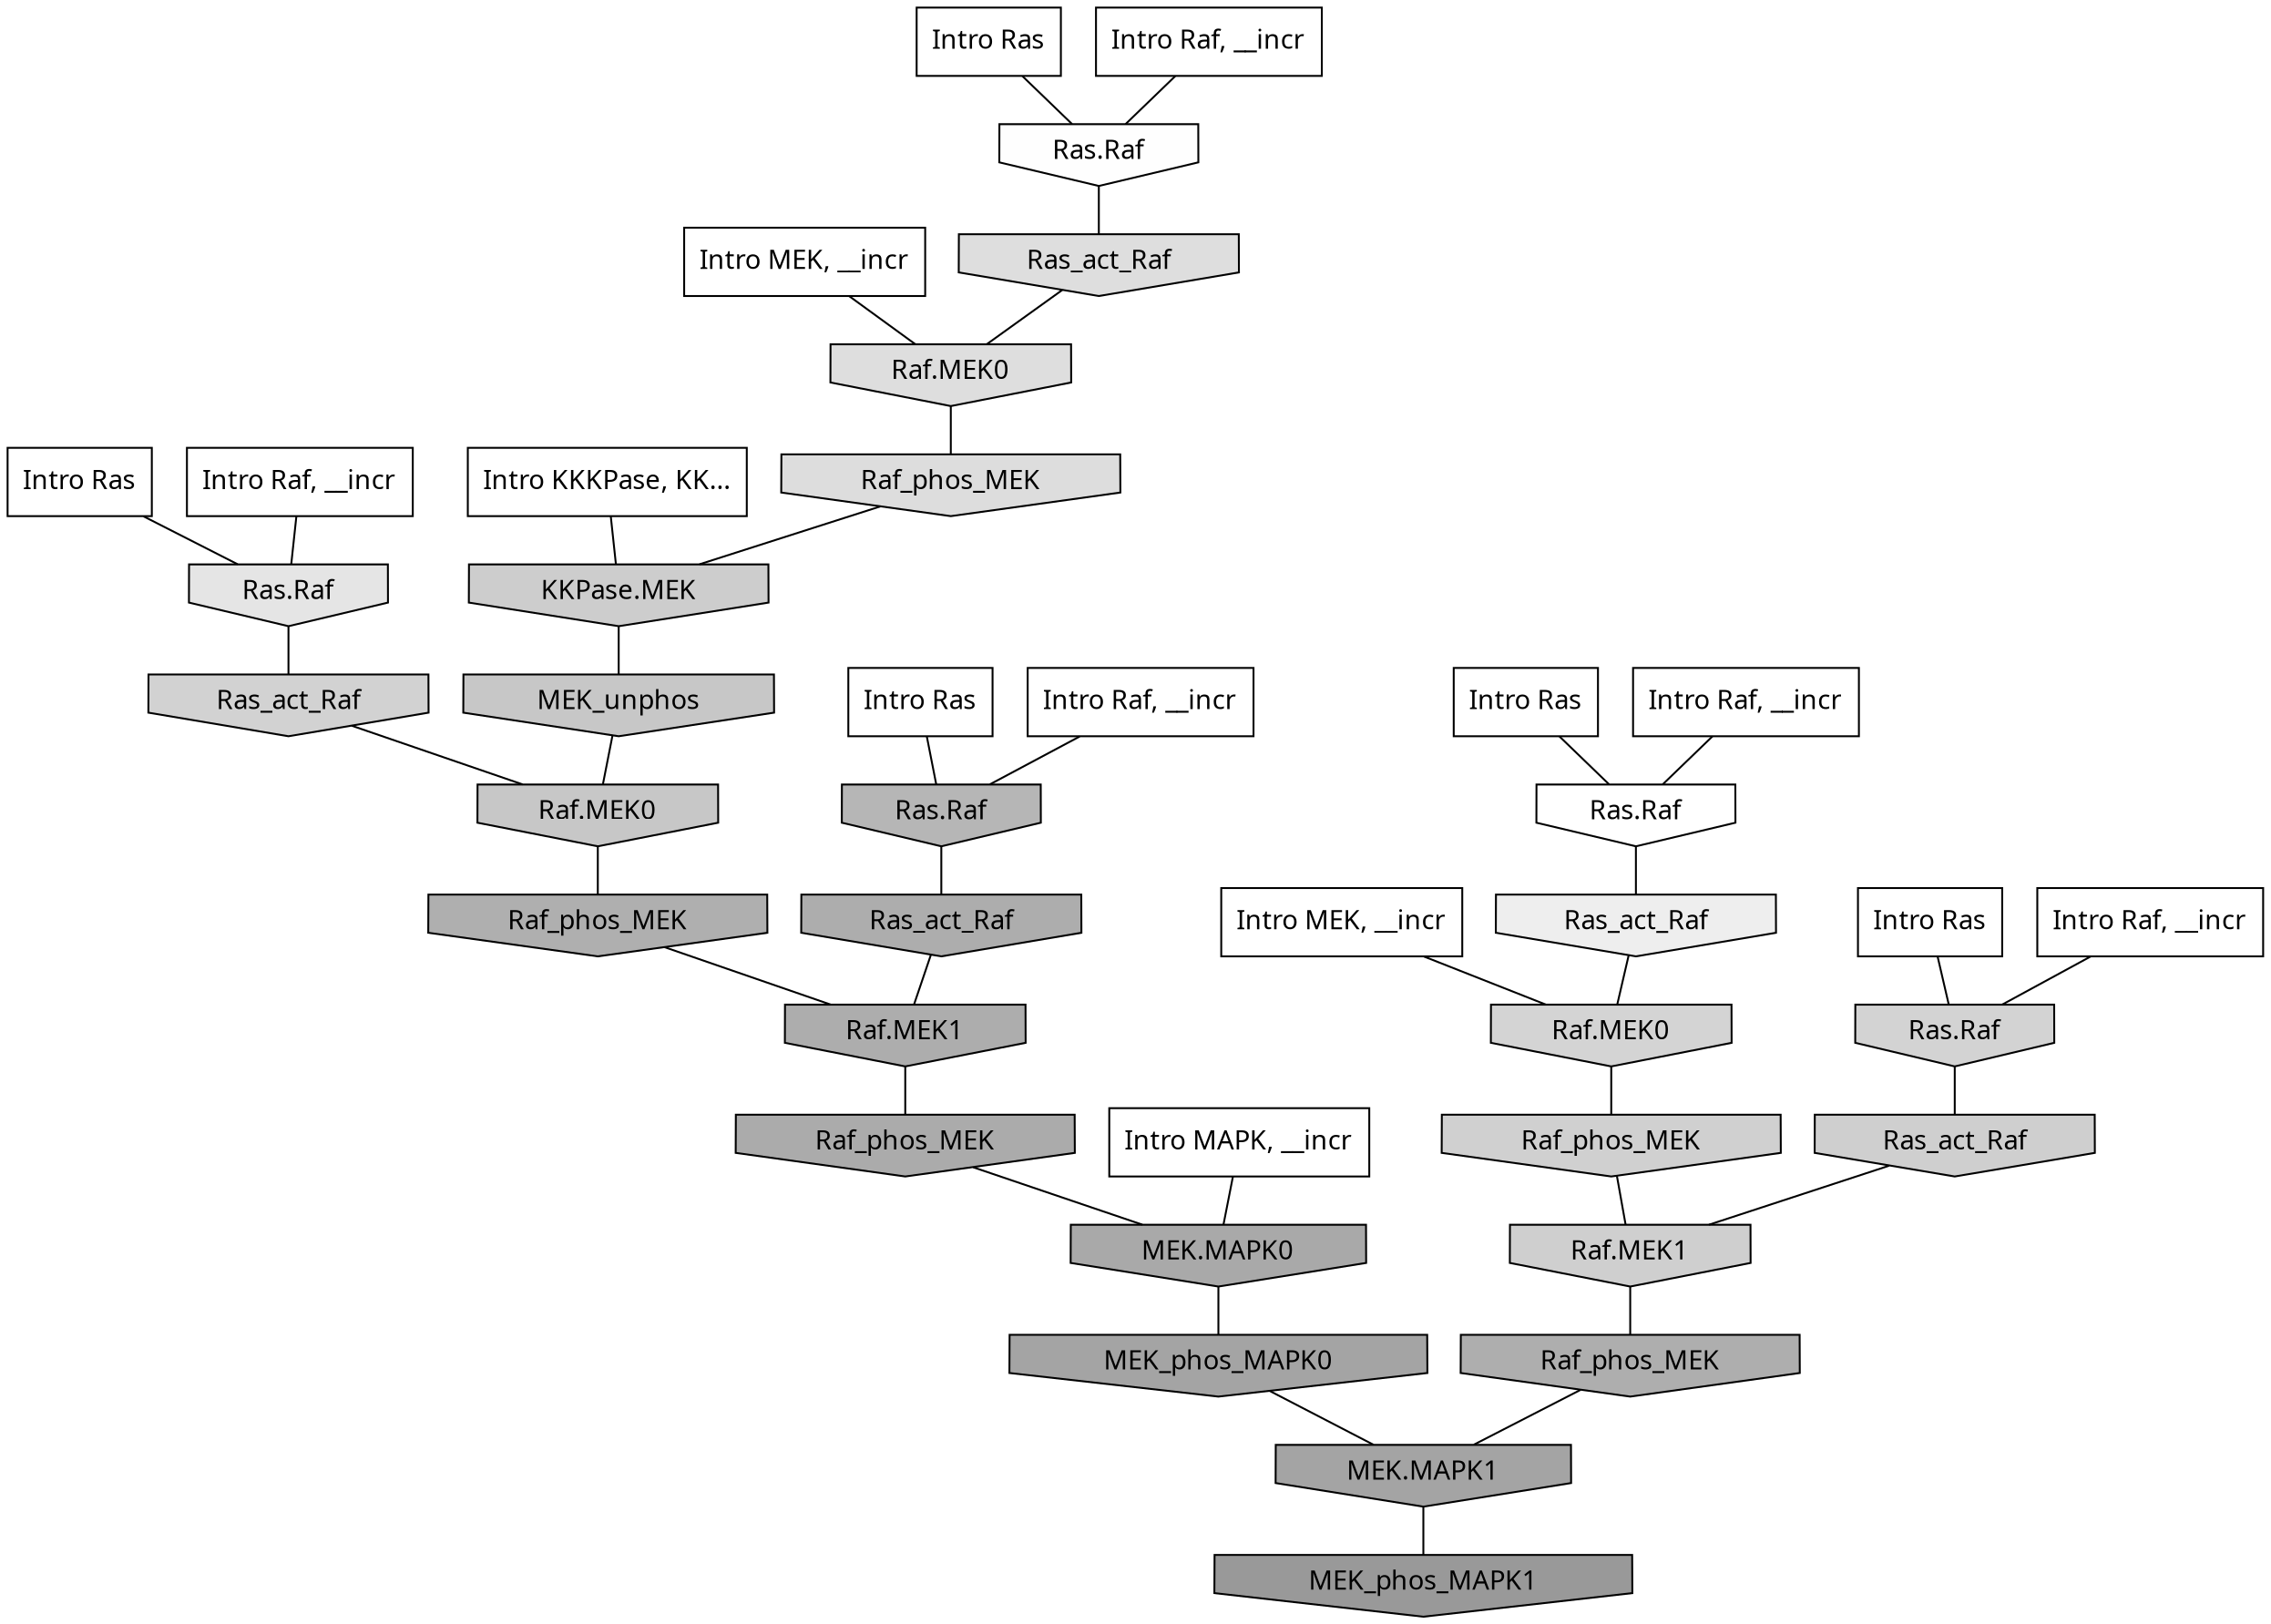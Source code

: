 digraph G{
  rankdir="TB";
  ranksep=0.30;
  node [fontname="CMU Serif"];
  edge [fontname="CMU Serif"];
  
  46 [label="Intro Ras", shape=rectangle, style=filled, fillcolor="0.000 0.000 1.000"]
  
  47 [label="Intro Ras", shape=rectangle, style=filled, fillcolor="0.000 0.000 1.000"]
  
  49 [label="Intro Ras", shape=rectangle, style=filled, fillcolor="0.000 0.000 1.000"]
  
  56 [label="Intro Ras", shape=rectangle, style=filled, fillcolor="0.000 0.000 1.000"]
  
  58 [label="Intro Ras", shape=rectangle, style=filled, fillcolor="0.000 0.000 1.000"]
  
  232 [label="Intro Raf, __incr", shape=rectangle, style=filled, fillcolor="0.000 0.000 1.000"]
  
  509 [label="Intro Raf, __incr", shape=rectangle, style=filled, fillcolor="0.000 0.000 1.000"]
  
  712 [label="Intro Raf, __incr", shape=rectangle, style=filled, fillcolor="0.000 0.000 1.000"]
  
  779 [label="Intro Raf, __incr", shape=rectangle, style=filled, fillcolor="0.000 0.000 1.000"]
  
  847 [label="Intro Raf, __incr", shape=rectangle, style=filled, fillcolor="0.000 0.000 1.000"]
  
  1353 [label="Intro MEK, __incr", shape=rectangle, style=filled, fillcolor="0.000 0.000 1.000"]
  
  1717 [label="Intro MEK, __incr", shape=rectangle, style=filled, fillcolor="0.000 0.000 1.000"]
  
  3036 [label="Intro MAPK, __incr", shape=rectangle, style=filled, fillcolor="0.000 0.000 1.000"]
  
  3103 [label="Intro KKKPase, KK...", shape=rectangle, style=filled, fillcolor="0.000 0.000 1.000"]
  
  3227 [label="Ras.Raf", shape=invhouse, style=filled, fillcolor="0.000 0.000 1.000"]
  
  3359 [label="Ras.Raf", shape=invhouse, style=filled, fillcolor="0.000 0.000 0.993"]
  
  4133 [label="Ras_act_Raf", shape=invhouse, style=filled, fillcolor="0.000 0.000 0.930"]
  
  4718 [label="Ras.Raf", shape=invhouse, style=filled, fillcolor="0.000 0.000 0.896"]
  
  5208 [label="Ras_act_Raf", shape=invhouse, style=filled, fillcolor="0.000 0.000 0.871"]
  
  5212 [label="Raf.MEK0", shape=invhouse, style=filled, fillcolor="0.000 0.000 0.871"]
  
  5399 [label="Raf_phos_MEK", shape=invhouse, style=filled, fillcolor="0.000 0.000 0.864"]
  
  6086 [label="Raf.MEK0", shape=invhouse, style=filled, fillcolor="0.000 0.000 0.830"]
  
  6221 [label="Ras.Raf", shape=invhouse, style=filled, fillcolor="0.000 0.000 0.825"]
  
  6291 [label="Ras_act_Raf", shape=invhouse, style=filled, fillcolor="0.000 0.000 0.822"]
  
  6468 [label="Raf_phos_MEK", shape=invhouse, style=filled, fillcolor="0.000 0.000 0.816"]
  
  6588 [label="Ras_act_Raf", shape=invhouse, style=filled, fillcolor="0.000 0.000 0.812"]
  
  6591 [label="Raf.MEK1", shape=invhouse, style=filled, fillcolor="0.000 0.000 0.812"]
  
  6950 [label="KKPase.MEK", shape=invhouse, style=filled, fillcolor="0.000 0.000 0.801"]
  
  7693 [label="MEK_unphos", shape=invhouse, style=filled, fillcolor="0.000 0.000 0.781"]
  
  7734 [label="Raf.MEK0", shape=invhouse, style=filled, fillcolor="0.000 0.000 0.780"]
  
  10865 [label="Ras.Raf", shape=invhouse, style=filled, fillcolor="0.000 0.000 0.713"]
  
  12821 [label="Raf_phos_MEK", shape=invhouse, style=filled, fillcolor="0.000 0.000 0.684"]
  
  12922 [label="Raf_phos_MEK", shape=invhouse, style=filled, fillcolor="0.000 0.000 0.683"]
  
  13161 [label="Ras_act_Raf", shape=invhouse, style=filled, fillcolor="0.000 0.000 0.679"]
  
  13176 [label="Raf.MEK1", shape=invhouse, style=filled, fillcolor="0.000 0.000 0.679"]
  
  14086 [label="Raf_phos_MEK", shape=invhouse, style=filled, fillcolor="0.000 0.000 0.668"]
  
  14538 [label="MEK.MAPK0", shape=invhouse, style=filled, fillcolor="0.000 0.000 0.663"]
  
  16045 [label="MEK_phos_MAPK0", shape=invhouse, style=filled, fillcolor="0.000 0.000 0.641"]
  
  16047 [label="MEK.MAPK1", shape=invhouse, style=filled, fillcolor="0.000 0.000 0.641"]
  
  17751 [label="MEK_phos_MAPK1", shape=invhouse, style=filled, fillcolor="0.000 0.000 0.600"]
  
  
  16047 -> 17751 [dir=none, color="0.000 0.000 0.000"] 
  16045 -> 16047 [dir=none, color="0.000 0.000 0.000"] 
  14538 -> 16045 [dir=none, color="0.000 0.000 0.000"] 
  14086 -> 14538 [dir=none, color="0.000 0.000 0.000"] 
  13176 -> 14086 [dir=none, color="0.000 0.000 0.000"] 
  13161 -> 13176 [dir=none, color="0.000 0.000 0.000"] 
  12922 -> 16047 [dir=none, color="0.000 0.000 0.000"] 
  12821 -> 13176 [dir=none, color="0.000 0.000 0.000"] 
  10865 -> 13161 [dir=none, color="0.000 0.000 0.000"] 
  7734 -> 12821 [dir=none, color="0.000 0.000 0.000"] 
  7693 -> 7734 [dir=none, color="0.000 0.000 0.000"] 
  6950 -> 7693 [dir=none, color="0.000 0.000 0.000"] 
  6591 -> 12922 [dir=none, color="0.000 0.000 0.000"] 
  6588 -> 6591 [dir=none, color="0.000 0.000 0.000"] 
  6468 -> 6591 [dir=none, color="0.000 0.000 0.000"] 
  6291 -> 7734 [dir=none, color="0.000 0.000 0.000"] 
  6221 -> 6588 [dir=none, color="0.000 0.000 0.000"] 
  6086 -> 6468 [dir=none, color="0.000 0.000 0.000"] 
  5399 -> 6950 [dir=none, color="0.000 0.000 0.000"] 
  5212 -> 5399 [dir=none, color="0.000 0.000 0.000"] 
  5208 -> 5212 [dir=none, color="0.000 0.000 0.000"] 
  4718 -> 6291 [dir=none, color="0.000 0.000 0.000"] 
  4133 -> 6086 [dir=none, color="0.000 0.000 0.000"] 
  3359 -> 5208 [dir=none, color="0.000 0.000 0.000"] 
  3227 -> 4133 [dir=none, color="0.000 0.000 0.000"] 
  3103 -> 6950 [dir=none, color="0.000 0.000 0.000"] 
  3036 -> 14538 [dir=none, color="0.000 0.000 0.000"] 
  1717 -> 6086 [dir=none, color="0.000 0.000 0.000"] 
  1353 -> 5212 [dir=none, color="0.000 0.000 0.000"] 
  847 -> 4718 [dir=none, color="0.000 0.000 0.000"] 
  779 -> 10865 [dir=none, color="0.000 0.000 0.000"] 
  712 -> 3359 [dir=none, color="0.000 0.000 0.000"] 
  509 -> 3227 [dir=none, color="0.000 0.000 0.000"] 
  232 -> 6221 [dir=none, color="0.000 0.000 0.000"] 
  58 -> 3359 [dir=none, color="0.000 0.000 0.000"] 
  56 -> 10865 [dir=none, color="0.000 0.000 0.000"] 
  49 -> 6221 [dir=none, color="0.000 0.000 0.000"] 
  47 -> 3227 [dir=none, color="0.000 0.000 0.000"] 
  46 -> 4718 [dir=none, color="0.000 0.000 0.000"] 
  
  }
